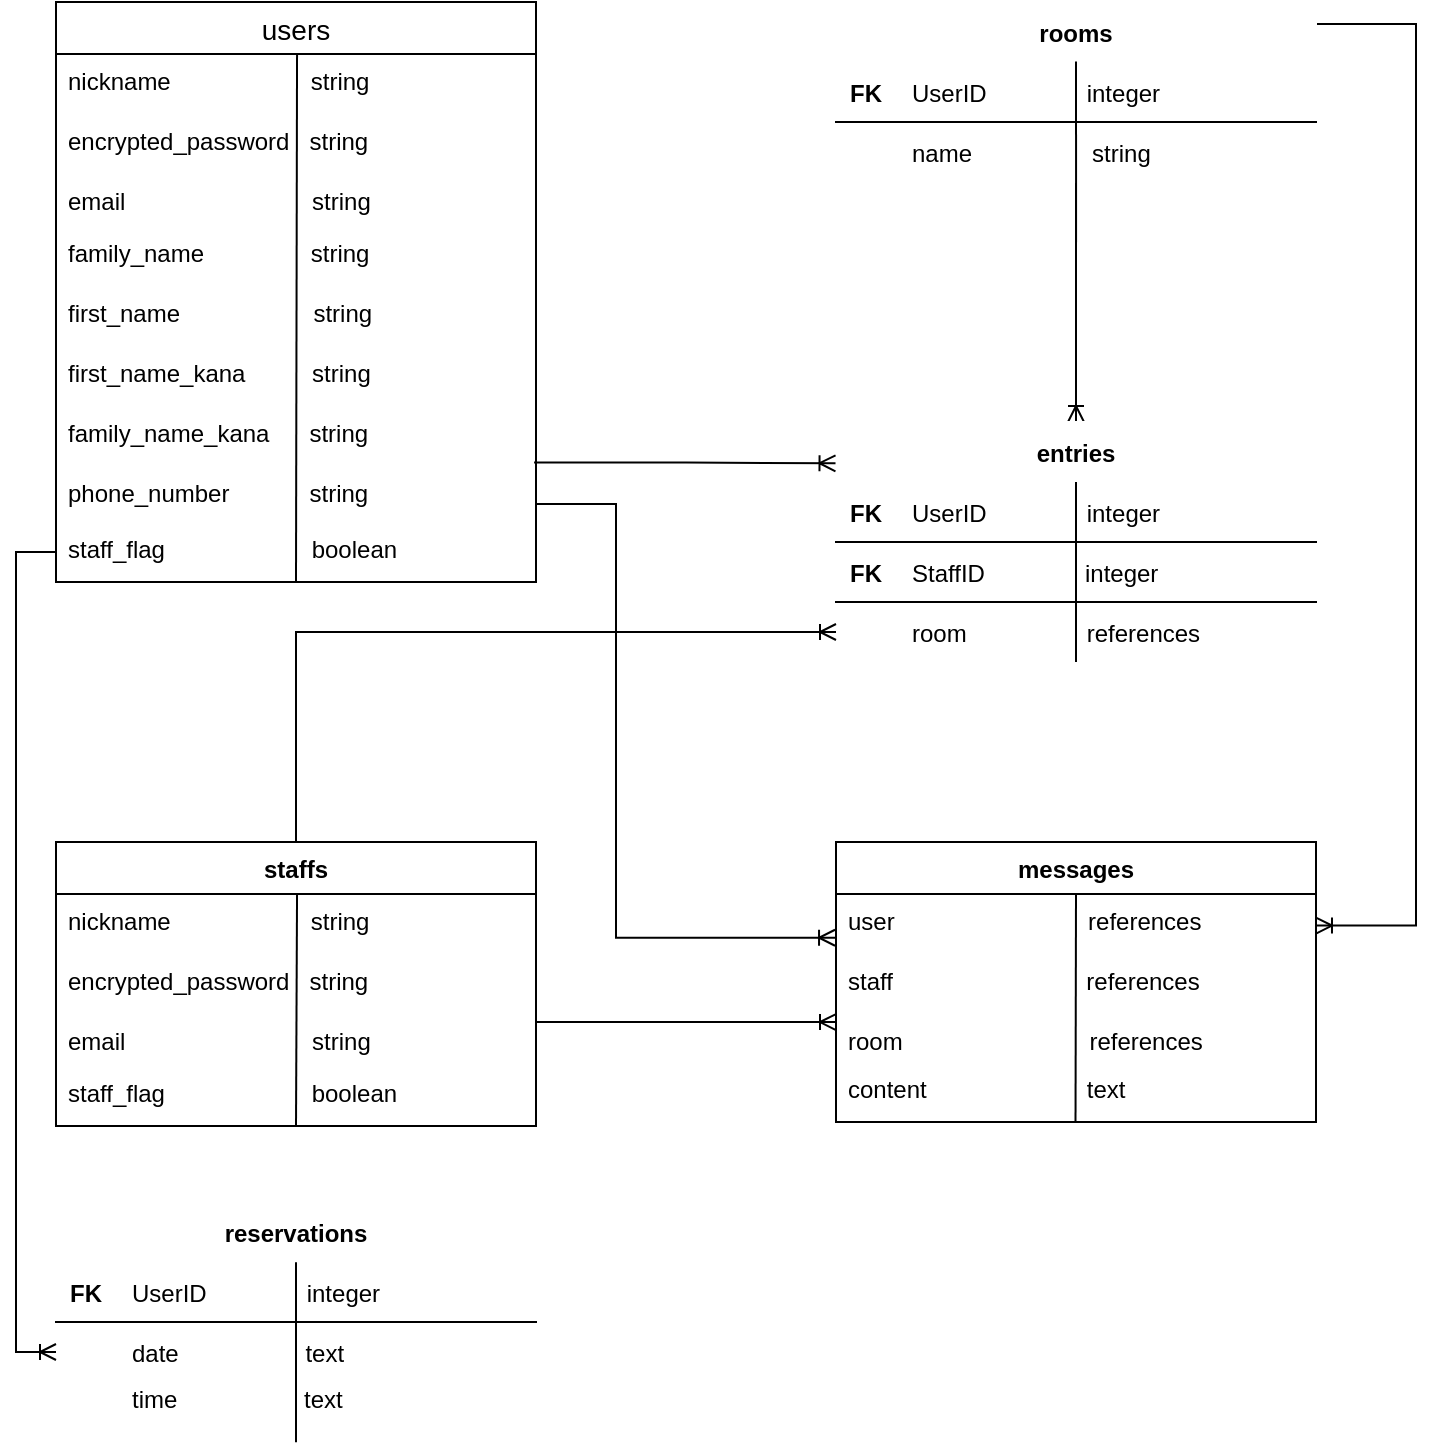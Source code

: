 <mxfile version="14.2.4" type="embed">
    <diagram id="hpc6BHYIk8-RreUE38ZS" name="ページ1">
        <mxGraphModel dx="1751" dy="876" grid="1" gridSize="10" guides="0" tooltips="1" connect="1" arrows="1" fold="1" page="1" pageScale="1" pageWidth="827" pageHeight="1169" math="0" shadow="0">
            <root>
                <mxCell id="0"/>
                <mxCell id="1" parent="0"/>
                <mxCell id="22" value="users" style="swimlane;fontStyle=0;childLayout=stackLayout;horizontal=1;startSize=26;horizontalStack=0;resizeParent=1;resizeParentMax=0;resizeLast=0;collapsible=1;marginBottom=0;align=center;fontSize=14;" parent="1" vertex="1">
                    <mxGeometry x="40" y="90" width="240" height="290" as="geometry">
                        <mxRectangle x="90" y="150" width="70" height="26" as="alternateBounds"/>
                    </mxGeometry>
                </mxCell>
                <mxCell id="24" value="nickname                     string" style="text;strokeColor=none;fillColor=none;spacingLeft=4;spacingRight=4;overflow=hidden;rotatable=0;points=[[0,0.5],[1,0.5]];portConstraint=eastwest;fontSize=12;" parent="22" vertex="1">
                    <mxGeometry y="26" width="240" height="30" as="geometry"/>
                </mxCell>
                <mxCell id="242" value="" style="endArrow=none;html=1;rounded=0;exitX=0.502;exitY=0.024;exitDx=0;exitDy=0;exitPerimeter=0;entryX=0.5;entryY=1.007;entryDx=0;entryDy=0;entryPerimeter=0;" parent="22" target="277" edge="1">
                    <mxGeometry relative="1" as="geometry">
                        <mxPoint x="120.52" y="25.72" as="sourcePoint"/>
                        <mxPoint x="119.76" y="259.916" as="targetPoint"/>
                    </mxGeometry>
                </mxCell>
                <mxCell id="25" value="encrypted_password   string" style="text;strokeColor=none;fillColor=none;spacingLeft=4;spacingRight=4;overflow=hidden;rotatable=0;points=[[0,0.5],[1,0.5]];portConstraint=eastwest;fontSize=12;" parent="22" vertex="1">
                    <mxGeometry y="56" width="240" height="30" as="geometry"/>
                </mxCell>
                <mxCell id="26" value="email                            string&#10;" style="text;strokeColor=none;fillColor=none;spacingLeft=4;spacingRight=4;overflow=hidden;rotatable=0;points=[[0,0.5],[1,0.5]];portConstraint=eastwest;fontSize=12;" parent="22" vertex="1">
                    <mxGeometry y="86" width="240" height="26" as="geometry"/>
                </mxCell>
                <mxCell id="28" value="family_name                string&#10;" style="text;strokeColor=none;fillColor=none;spacingLeft=4;spacingRight=4;overflow=hidden;rotatable=0;points=[[0,0.5],[1,0.5]];portConstraint=eastwest;fontSize=12;" parent="22" vertex="1">
                    <mxGeometry y="112" width="240" height="30" as="geometry"/>
                </mxCell>
                <mxCell id="27" value="first_name                    string&#10;" style="text;strokeColor=none;fillColor=none;spacingLeft=4;spacingRight=4;overflow=hidden;rotatable=0;points=[[0,0.5],[1,0.5]];portConstraint=eastwest;fontSize=12;" parent="22" vertex="1">
                    <mxGeometry y="142" width="240" height="30" as="geometry"/>
                </mxCell>
                <mxCell id="29" value="first_name_kana          string" style="text;strokeColor=none;fillColor=none;spacingLeft=4;spacingRight=4;overflow=hidden;rotatable=0;points=[[0,0.5],[1,0.5]];portConstraint=eastwest;fontSize=12;" parent="22" vertex="1">
                    <mxGeometry y="172" width="240" height="30" as="geometry"/>
                </mxCell>
                <mxCell id="30" value="family_name_kana      string" style="text;strokeColor=none;fillColor=none;spacingLeft=4;spacingRight=4;overflow=hidden;rotatable=0;points=[[0,0.5],[1,0.5]];portConstraint=eastwest;fontSize=12;" parent="22" vertex="1">
                    <mxGeometry y="202" width="240" height="30" as="geometry"/>
                </mxCell>
                <mxCell id="32" value="phone_number            string&#10;" style="text;strokeColor=none;fillColor=none;spacingLeft=4;spacingRight=4;overflow=hidden;rotatable=0;points=[[0,0.5],[1,0.5]];portConstraint=eastwest;fontSize=12;" parent="22" vertex="1">
                    <mxGeometry y="232" width="240" height="28" as="geometry"/>
                </mxCell>
                <mxCell id="277" value="staff_flag                      boolean&#10;&#10;&#10;" style="text;strokeColor=none;fillColor=none;spacingLeft=4;spacingRight=4;overflow=hidden;rotatable=0;points=[[0,0.5],[1,0.5]];portConstraint=eastwest;fontSize=12;" parent="22" vertex="1">
                    <mxGeometry y="260" width="240" height="30" as="geometry"/>
                </mxCell>
                <mxCell id="234" style="edgeStyle=orthogonalEdgeStyle;rounded=0;orthogonalLoop=1;jettySize=auto;html=1;endArrow=ERoneToMany;endFill=0;exitX=0.999;exitY=0.09;exitDx=0;exitDy=0;exitPerimeter=0;entryX=1;entryY=0.098;entryDx=0;entryDy=0;entryPerimeter=0;" parent="1" source="130" edge="1">
                    <mxGeometry relative="1" as="geometry">
                        <mxPoint x="720" y="100" as="sourcePoint"/>
                        <mxPoint x="670" y="551.76" as="targetPoint"/>
                        <Array as="points">
                            <mxPoint x="720" y="101"/>
                            <mxPoint x="720" y="552"/>
                        </Array>
                    </mxGeometry>
                </mxCell>
                <mxCell id="270" style="edgeStyle=orthogonalEdgeStyle;rounded=0;orthogonalLoop=1;jettySize=auto;html=1;entryX=0.5;entryY=0;entryDx=0;entryDy=0;endArrow=ERoneToMany;endFill=0;" parent="1" source="130" edge="1">
                    <mxGeometry relative="1" as="geometry">
                        <mxPoint x="550" y="300" as="targetPoint"/>
                    </mxGeometry>
                </mxCell>
                <mxCell id="130" value="rooms" style="shape=table;startSize=30;container=1;collapsible=1;childLayout=tableLayout;fixedRows=1;rowLines=0;fontStyle=1;align=center;resizeLast=1;strokeColor=#FFFFFF;" parent="1" vertex="1">
                    <mxGeometry x="430" y="90" width="240" height="90" as="geometry"/>
                </mxCell>
                <mxCell id="131" value="" style="shape=partialRectangle;collapsible=0;dropTarget=0;pointerEvents=0;fillColor=none;top=0;left=0;bottom=1;right=0;points=[[0,0.5],[1,0.5]];portConstraint=eastwest;" parent="130" vertex="1">
                    <mxGeometry y="30" width="240" height="30" as="geometry"/>
                </mxCell>
                <mxCell id="132" value="FK" style="shape=partialRectangle;connectable=0;fillColor=none;top=0;left=0;bottom=0;right=0;fontStyle=1;overflow=hidden;" parent="131" vertex="1">
                    <mxGeometry width="30" height="30" as="geometry"/>
                </mxCell>
                <mxCell id="133" value="UserID               integer" style="shape=partialRectangle;connectable=0;fillColor=none;top=0;left=0;bottom=0;right=0;align=left;spacingLeft=6;fontStyle=0;overflow=hidden;" parent="131" vertex="1">
                    <mxGeometry x="30" width="210" height="30" as="geometry"/>
                </mxCell>
                <mxCell id="149" value="" style="shape=partialRectangle;collapsible=0;dropTarget=0;pointerEvents=0;fillColor=none;top=0;left=0;bottom=0;right=0;points=[[0,0.5],[1,0.5]];portConstraint=eastwest;" parent="130" vertex="1">
                    <mxGeometry y="60" width="240" height="30" as="geometry"/>
                </mxCell>
                <mxCell id="150" value="" style="shape=partialRectangle;connectable=0;fillColor=none;top=0;left=0;bottom=0;right=0;editable=1;overflow=hidden;" parent="149" vertex="1">
                    <mxGeometry width="30" height="30" as="geometry"/>
                </mxCell>
                <mxCell id="151" value="name                  string" style="shape=partialRectangle;connectable=0;fillColor=none;top=0;left=0;bottom=0;right=0;align=left;spacingLeft=6;overflow=hidden;" parent="149" vertex="1">
                    <mxGeometry x="30" width="210" height="30" as="geometry"/>
                </mxCell>
                <mxCell id="249" value="" style="endArrow=none;html=1;rounded=0;entryX=0.496;entryY=1.003;entryDx=0;entryDy=0;entryPerimeter=0;exitX=0.5;exitY=-0.009;exitDx=0;exitDy=0;exitPerimeter=0;" parent="130" source="131" edge="1">
                    <mxGeometry relative="1" as="geometry">
                        <mxPoint x="120.04" y="90" as="sourcePoint"/>
                        <mxPoint x="120.04" y="120.09" as="targetPoint"/>
                    </mxGeometry>
                </mxCell>
                <mxCell id="171" value="reservations" style="shape=table;startSize=30;container=1;collapsible=1;childLayout=tableLayout;fixedRows=1;rowLines=0;fontStyle=1;align=center;resizeLast=1;strokeColor=#FFFFFF;" parent="1" vertex="1">
                    <mxGeometry x="40" y="690" width="240" height="120" as="geometry"/>
                </mxCell>
                <mxCell id="172" value="" style="shape=partialRectangle;collapsible=0;dropTarget=0;pointerEvents=0;fillColor=none;top=0;left=0;bottom=1;right=0;points=[[0,0.5],[1,0.5]];portConstraint=eastwest;" parent="171" vertex="1">
                    <mxGeometry y="30" width="240" height="30" as="geometry"/>
                </mxCell>
                <mxCell id="173" value="FK" style="shape=partialRectangle;connectable=0;fillColor=none;top=0;left=0;bottom=0;right=0;fontStyle=1;overflow=hidden;" parent="172" vertex="1">
                    <mxGeometry width="30" height="30" as="geometry"/>
                </mxCell>
                <mxCell id="174" value="UserID               integer" style="shape=partialRectangle;connectable=0;fillColor=none;top=0;left=0;bottom=0;right=0;align=left;spacingLeft=6;fontStyle=0;overflow=hidden;" parent="172" vertex="1">
                    <mxGeometry x="30" width="210" height="30" as="geometry"/>
                </mxCell>
                <mxCell id="181" value="" style="shape=partialRectangle;collapsible=0;dropTarget=0;pointerEvents=0;fillColor=none;top=0;left=0;bottom=0;right=0;points=[[0,0.5],[1,0.5]];portConstraint=eastwest;" parent="171" vertex="1">
                    <mxGeometry y="60" width="240" height="30" as="geometry"/>
                </mxCell>
                <mxCell id="182" value="" style="shape=partialRectangle;connectable=0;fillColor=none;top=0;left=0;bottom=0;right=0;editable=1;overflow=hidden;" parent="181" vertex="1">
                    <mxGeometry width="30" height="30" as="geometry"/>
                </mxCell>
                <mxCell id="183" value="date                   text" style="shape=partialRectangle;connectable=0;fillColor=none;top=0;left=0;bottom=0;right=0;align=left;spacingLeft=6;overflow=hidden;" parent="181" vertex="1">
                    <mxGeometry x="30" width="210" height="30" as="geometry"/>
                </mxCell>
                <mxCell id="187" value="" style="shape=partialRectangle;collapsible=0;dropTarget=0;pointerEvents=0;fillColor=none;top=0;left=0;bottom=0;right=0;points=[[0,0.5],[1,0.5]];portConstraint=eastwest;" parent="171" vertex="1">
                    <mxGeometry y="90" width="240" height="30" as="geometry"/>
                </mxCell>
                <mxCell id="188" value="" style="shape=partialRectangle;connectable=0;fillColor=none;top=0;left=0;bottom=0;right=0;editable=1;overflow=hidden;" parent="187" vertex="1">
                    <mxGeometry width="30" height="30" as="geometry"/>
                </mxCell>
                <mxCell id="189" value="time                   text&#10;" style="shape=partialRectangle;connectable=0;fillColor=none;top=0;left=0;bottom=0;right=0;align=left;spacingLeft=6;overflow=hidden;" parent="187" vertex="1">
                    <mxGeometry x="30" width="210" height="30" as="geometry"/>
                </mxCell>
                <mxCell id="256" value="" style="endArrow=none;html=1;rounded=0;entryX=0.5;entryY=1.006;entryDx=0;entryDy=0;entryPerimeter=0;exitX=0.5;exitY=0.251;exitDx=0;exitDy=0;exitPerimeter=0;" parent="171" source="171" target="187" edge="1">
                    <mxGeometry relative="1" as="geometry">
                        <mxPoint x="10" y="-110" as="sourcePoint"/>
                        <mxPoint x="170" y="-110" as="targetPoint"/>
                    </mxGeometry>
                </mxCell>
                <mxCell id="279" style="edgeStyle=orthogonalEdgeStyle;rounded=0;orthogonalLoop=1;jettySize=auto;html=1;endArrow=ERoneToMany;endFill=0;entryX=0;entryY=0.5;entryDx=0;entryDy=0;" parent="1" source="277" target="181" edge="1">
                    <mxGeometry relative="1" as="geometry">
                        <mxPoint x="160" y="460" as="targetPoint"/>
                        <mxPoint x="270" y="430" as="sourcePoint"/>
                        <Array as="points">
                            <mxPoint x="20" y="365"/>
                            <mxPoint x="20" y="765"/>
                        </Array>
                    </mxGeometry>
                </mxCell>
                <mxCell id="273" style="edgeStyle=orthogonalEdgeStyle;rounded=0;orthogonalLoop=1;jettySize=auto;html=1;exitX=1;exitY=0.5;exitDx=0;exitDy=0;entryX=-0.002;entryY=0.149;entryDx=0;entryDy=0;entryPerimeter=0;endArrow=ERoneToMany;endFill=0;" parent="1" source="32" edge="1">
                    <mxGeometry relative="1" as="geometry">
                        <Array as="points">
                            <mxPoint x="320" y="341"/>
                            <mxPoint x="320" y="558"/>
                        </Array>
                        <mxPoint x="429.52" y="557.88" as="targetPoint"/>
                    </mxGeometry>
                </mxCell>
                <mxCell id="299" value="staffs" style="swimlane;fontStyle=1;childLayout=stackLayout;horizontal=1;startSize=26;horizontalStack=0;resizeParent=1;resizeParentMax=0;resizeLast=0;collapsible=1;marginBottom=0;align=center;fontSize=12;" vertex="1" parent="1">
                    <mxGeometry x="40" y="510" width="240" height="142" as="geometry">
                        <mxRectangle x="90" y="150" width="70" height="26" as="alternateBounds"/>
                    </mxGeometry>
                </mxCell>
                <mxCell id="300" value="nickname                     string" style="text;strokeColor=none;fillColor=none;spacingLeft=4;spacingRight=4;overflow=hidden;rotatable=0;points=[[0,0.5],[1,0.5]];portConstraint=eastwest;fontSize=12;" vertex="1" parent="299">
                    <mxGeometry y="26" width="240" height="30" as="geometry"/>
                </mxCell>
                <mxCell id="301" value="" style="endArrow=none;html=1;rounded=0;exitX=0.502;exitY=0.024;exitDx=0;exitDy=0;exitPerimeter=0;entryX=0.5;entryY=1.007;entryDx=0;entryDy=0;entryPerimeter=0;" edge="1" parent="299" target="309">
                    <mxGeometry relative="1" as="geometry">
                        <mxPoint x="120.52" y="25.72" as="sourcePoint"/>
                        <mxPoint x="119.76" y="259.916" as="targetPoint"/>
                    </mxGeometry>
                </mxCell>
                <mxCell id="302" value="encrypted_password   string" style="text;strokeColor=none;fillColor=none;spacingLeft=4;spacingRight=4;overflow=hidden;rotatable=0;points=[[0,0.5],[1,0.5]];portConstraint=eastwest;fontSize=12;" vertex="1" parent="299">
                    <mxGeometry y="56" width="240" height="30" as="geometry"/>
                </mxCell>
                <mxCell id="303" value="email                            string&#10;" style="text;strokeColor=none;fillColor=none;spacingLeft=4;spacingRight=4;overflow=hidden;rotatable=0;points=[[0,0.5],[1,0.5]];portConstraint=eastwest;fontSize=12;" vertex="1" parent="299">
                    <mxGeometry y="86" width="240" height="26" as="geometry"/>
                </mxCell>
                <mxCell id="309" value="staff_flag                      boolean&#10;&#10;&#10;" style="text;strokeColor=none;fillColor=none;spacingLeft=4;spacingRight=4;overflow=hidden;rotatable=0;points=[[0,0.5],[1,0.5]];portConstraint=eastwest;fontSize=12;" vertex="1" parent="299">
                    <mxGeometry y="112" width="240" height="30" as="geometry"/>
                </mxCell>
                <mxCell id="326" value="entries" style="shape=table;startSize=30;container=1;collapsible=1;childLayout=tableLayout;fixedRows=1;rowLines=0;fontStyle=1;align=center;resizeLast=1;strokeColor=#FFFFFF;" vertex="1" parent="1">
                    <mxGeometry x="430" y="300" width="240" height="120" as="geometry"/>
                </mxCell>
                <mxCell id="327" value="" style="shape=partialRectangle;collapsible=0;dropTarget=0;pointerEvents=0;fillColor=none;top=0;left=0;bottom=1;right=0;points=[[0,0.5],[1,0.5]];portConstraint=eastwest;" vertex="1" parent="326">
                    <mxGeometry y="30" width="240" height="30" as="geometry"/>
                </mxCell>
                <mxCell id="328" value="FK" style="shape=partialRectangle;connectable=0;fillColor=none;top=0;left=0;bottom=0;right=0;fontStyle=1;overflow=hidden;" vertex="1" parent="327">
                    <mxGeometry width="30" height="30" as="geometry"/>
                </mxCell>
                <mxCell id="329" value="UserID               integer" style="shape=partialRectangle;connectable=0;fillColor=none;top=0;left=0;bottom=0;right=0;align=left;spacingLeft=6;fontStyle=0;overflow=hidden;" vertex="1" parent="327">
                    <mxGeometry x="30" width="210" height="30" as="geometry"/>
                </mxCell>
                <mxCell id="330" value="" style="shape=partialRectangle;collapsible=0;dropTarget=0;pointerEvents=0;fillColor=none;top=0;left=0;bottom=1;right=0;points=[[0,0.5],[1,0.5]];portConstraint=eastwest;" vertex="1" parent="326">
                    <mxGeometry y="60" width="240" height="30" as="geometry"/>
                </mxCell>
                <mxCell id="331" value="FK" style="shape=partialRectangle;connectable=0;fillColor=none;top=0;left=0;bottom=0;right=0;fontStyle=1;overflow=hidden;" vertex="1" parent="330">
                    <mxGeometry width="30" height="30" as="geometry"/>
                </mxCell>
                <mxCell id="332" value="StaffID               integer" style="shape=partialRectangle;connectable=0;fillColor=none;top=0;left=0;bottom=0;right=0;align=left;spacingLeft=6;fontStyle=0;overflow=hidden;" vertex="1" parent="330">
                    <mxGeometry x="30" width="210" height="30" as="geometry"/>
                </mxCell>
                <mxCell id="333" value="" style="shape=partialRectangle;collapsible=0;dropTarget=0;pointerEvents=0;fillColor=none;top=0;left=0;bottom=0;right=0;points=[[0,0.5],[1,0.5]];portConstraint=eastwest;" vertex="1" parent="326">
                    <mxGeometry y="90" width="240" height="30" as="geometry"/>
                </mxCell>
                <mxCell id="334" value="" style="shape=partialRectangle;connectable=0;fillColor=none;top=0;left=0;bottom=0;right=0;editable=1;overflow=hidden;" vertex="1" parent="333">
                    <mxGeometry width="30" height="30" as="geometry"/>
                </mxCell>
                <mxCell id="335" value="room                  references" style="shape=partialRectangle;connectable=0;fillColor=none;top=0;left=0;bottom=0;right=0;align=left;spacingLeft=6;overflow=hidden;" vertex="1" parent="333">
                    <mxGeometry x="30" width="210" height="30" as="geometry"/>
                </mxCell>
                <mxCell id="336" value="" style="endArrow=none;html=1;rounded=0;entryX=0.5;entryY=1;entryDx=0;entryDy=0;" edge="1" parent="1">
                    <mxGeometry relative="1" as="geometry">
                        <mxPoint x="550" y="330" as="sourcePoint"/>
                        <mxPoint x="550" y="420" as="targetPoint"/>
                    </mxGeometry>
                </mxCell>
                <mxCell id="341" value="messages" style="swimlane;fontStyle=1;childLayout=stackLayout;horizontal=1;startSize=26;horizontalStack=0;resizeParent=1;resizeParentMax=0;resizeLast=0;collapsible=1;marginBottom=0;align=center;fontSize=12;" vertex="1" parent="1">
                    <mxGeometry x="430" y="510" width="240" height="140" as="geometry">
                        <mxRectangle x="90" y="150" width="70" height="26" as="alternateBounds"/>
                    </mxGeometry>
                </mxCell>
                <mxCell id="342" value="user                             references" style="text;strokeColor=none;fillColor=none;spacingLeft=4;spacingRight=4;overflow=hidden;rotatable=0;points=[[0,0.5],[1,0.5]];portConstraint=eastwest;fontSize=12;" vertex="1" parent="341">
                    <mxGeometry y="26" width="240" height="30" as="geometry"/>
                </mxCell>
                <mxCell id="344" value="staff                             references" style="text;strokeColor=none;fillColor=none;spacingLeft=4;spacingRight=4;overflow=hidden;rotatable=0;points=[[0,0.5],[1,0.5]];portConstraint=eastwest;fontSize=12;" vertex="1" parent="341">
                    <mxGeometry y="56" width="240" height="30" as="geometry"/>
                </mxCell>
                <mxCell id="345" value="room                            references" style="text;strokeColor=none;fillColor=none;spacingLeft=4;spacingRight=4;overflow=hidden;rotatable=0;points=[[0,0.5],[1,0.5]];portConstraint=eastwest;fontSize=12;" vertex="1" parent="341">
                    <mxGeometry y="86" width="240" height="24" as="geometry"/>
                </mxCell>
                <mxCell id="255" value="" style="endArrow=none;html=1;rounded=0;exitX=0.5;exitY=-0.008;exitDx=0;exitDy=0;exitPerimeter=0;entryX=0.499;entryY=1.001;entryDx=0;entryDy=0;entryPerimeter=0;" parent="341" source="342" target="347" edge="1">
                    <mxGeometry relative="1" as="geometry">
                        <mxPoint x="119" y="26" as="sourcePoint"/>
                        <mxPoint x="120" y="136" as="targetPoint"/>
                    </mxGeometry>
                </mxCell>
                <mxCell id="347" value="content                        text" style="text;strokeColor=none;fillColor=none;spacingLeft=4;spacingRight=4;overflow=hidden;rotatable=0;points=[[0,0.5],[1,0.5]];portConstraint=eastwest;fontSize=12;" vertex="1" parent="341">
                    <mxGeometry y="110" width="240" height="30" as="geometry"/>
                </mxCell>
                <mxCell id="353" value="" style="edgeStyle=entityRelationEdgeStyle;fontSize=12;html=1;endArrow=ERoneToMany;entryX=0;entryY=0.167;entryDx=0;entryDy=0;entryPerimeter=0;" edge="1" parent="1" target="345">
                    <mxGeometry width="100" height="100" relative="1" as="geometry">
                        <mxPoint x="280" y="600" as="sourcePoint"/>
                        <mxPoint x="360" y="500" as="targetPoint"/>
                    </mxGeometry>
                </mxCell>
                <mxCell id="355" style="edgeStyle=orthogonalEdgeStyle;rounded=0;orthogonalLoop=1;jettySize=auto;html=1;entryX=0;entryY=0.5;entryDx=0;entryDy=0;endArrow=ERoneToMany;endFill=0;" edge="1" parent="1" source="299" target="333">
                    <mxGeometry relative="1" as="geometry">
                        <Array as="points">
                            <mxPoint x="160" y="405"/>
                        </Array>
                        <mxPoint x="160" y="450" as="sourcePoint"/>
                        <mxPoint x="389.52" y="661.88" as="targetPoint"/>
                    </mxGeometry>
                </mxCell>
                <mxCell id="356" style="edgeStyle=orthogonalEdgeStyle;rounded=0;orthogonalLoop=1;jettySize=auto;html=1;entryX=-0.001;entryY=0.172;entryDx=0;entryDy=0;endArrow=ERoneToMany;endFill=0;exitX=0.996;exitY=0.942;exitDx=0;exitDy=0;exitPerimeter=0;entryPerimeter=0;" edge="1" parent="1" source="30" target="326">
                    <mxGeometry relative="1" as="geometry">
                        <mxPoint x="290" y="310" as="sourcePoint"/>
                        <mxPoint x="390" y="380" as="targetPoint"/>
                    </mxGeometry>
                </mxCell>
            </root>
        </mxGraphModel>
    </diagram>
</mxfile>
